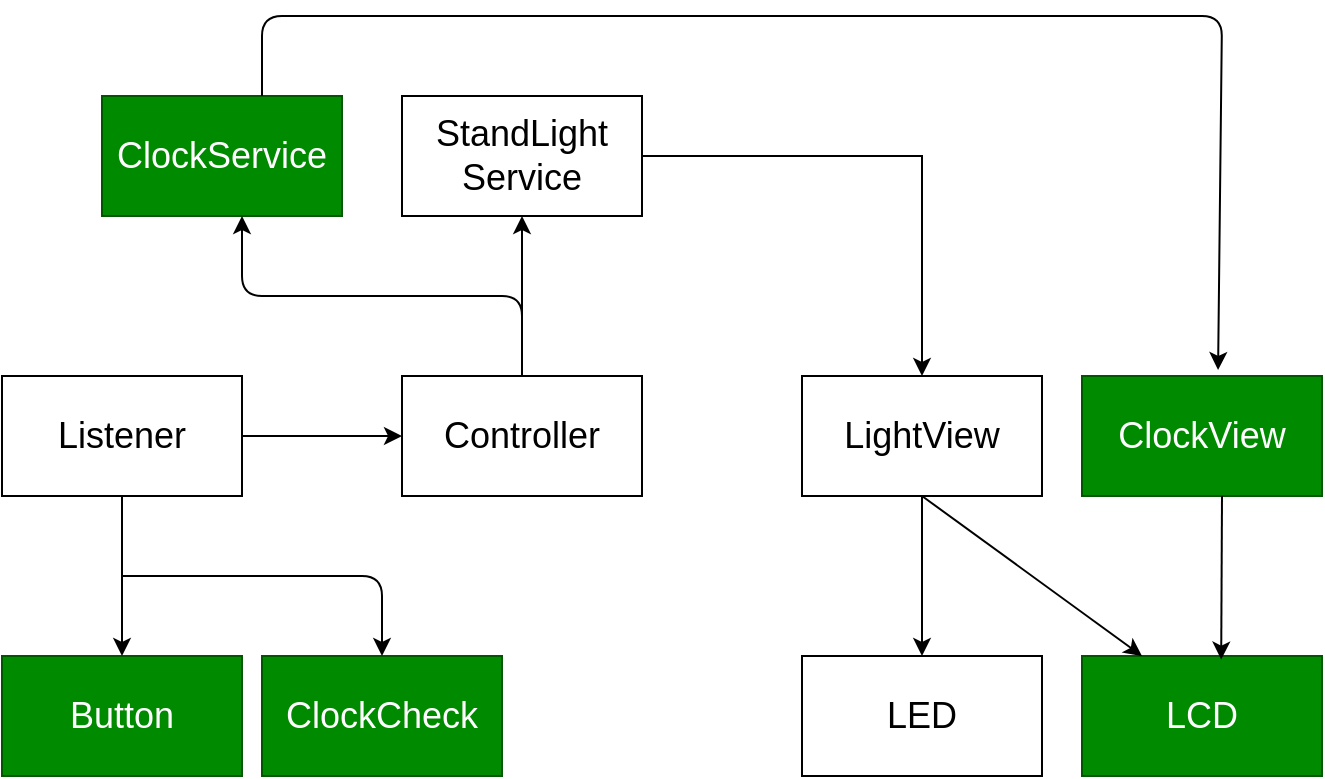 <mxfile>
    <diagram id="rwZVFnb9-4XuviEcM_qo" name="페이지-1">
        <mxGraphModel dx="734" dy="359" grid="1" gridSize="10" guides="1" tooltips="1" connect="1" arrows="1" fold="1" page="1" pageScale="1" pageWidth="827" pageHeight="1169" math="0" shadow="0">
            <root>
                <mxCell id="0"/>
                <mxCell id="1" parent="0"/>
                <mxCell id="2" value="Button" style="whiteSpace=wrap;html=1;fontSize=18;fillColor=#008a00;fontColor=#ffffff;strokeColor=#005700;" parent="1" vertex="1">
                    <mxGeometry x="110" y="400" width="120" height="60" as="geometry"/>
                </mxCell>
                <mxCell id="6" value="" style="edgeStyle=none;html=1;fontSize=18;" parent="1" source="4" target="2" edge="1">
                    <mxGeometry relative="1" as="geometry"/>
                </mxCell>
                <mxCell id="8" value="" style="edgeStyle=none;html=1;fontSize=18;" parent="1" source="4" target="7" edge="1">
                    <mxGeometry relative="1" as="geometry"/>
                </mxCell>
                <mxCell id="4" value="Listener" style="whiteSpace=wrap;html=1;fontSize=18;" parent="1" vertex="1">
                    <mxGeometry x="110" y="260" width="120" height="60" as="geometry"/>
                </mxCell>
                <mxCell id="14" value="" style="edgeStyle=none;html=1;fontSize=18;" parent="1" source="7" target="13" edge="1">
                    <mxGeometry relative="1" as="geometry"/>
                </mxCell>
                <mxCell id="7" value="Controller" style="whiteSpace=wrap;html=1;fontSize=18;" parent="1" vertex="1">
                    <mxGeometry x="310" y="260" width="120" height="60" as="geometry"/>
                </mxCell>
                <mxCell id="12" value="" style="edgeStyle=none;html=1;fontSize=18;" parent="1" source="9" target="11" edge="1">
                    <mxGeometry relative="1" as="geometry"/>
                </mxCell>
                <mxCell id="9" value="LightView" style="whiteSpace=wrap;html=1;fontSize=18;" parent="1" vertex="1">
                    <mxGeometry x="510" y="260" width="120" height="60" as="geometry"/>
                </mxCell>
                <mxCell id="11" value="LED" style="whiteSpace=wrap;html=1;fontSize=18;" parent="1" vertex="1">
                    <mxGeometry x="510" y="400" width="120" height="60" as="geometry"/>
                </mxCell>
                <mxCell id="15" style="edgeStyle=orthogonalEdgeStyle;html=1;exitX=1;exitY=0.5;exitDx=0;exitDy=0;entryX=0.5;entryY=0;entryDx=0;entryDy=0;fontSize=18;rounded=0;" parent="1" source="13" target="9" edge="1">
                    <mxGeometry relative="1" as="geometry"/>
                </mxCell>
                <mxCell id="13" value="StandLight&lt;br&gt;Service" style="whiteSpace=wrap;html=1;fontSize=18;" parent="1" vertex="1">
                    <mxGeometry x="310" y="120" width="120" height="60" as="geometry"/>
                </mxCell>
                <mxCell id="5AWAFgj_eRccJyb0xr2y-15" value="LCD" style="whiteSpace=wrap;html=1;fontSize=18;fillColor=#008a00;fontColor=#ffffff;strokeColor=#005700;" parent="1" vertex="1">
                    <mxGeometry x="650" y="400" width="120" height="60" as="geometry"/>
                </mxCell>
                <mxCell id="5AWAFgj_eRccJyb0xr2y-17" value="ClockService" style="whiteSpace=wrap;html=1;fontSize=18;fillColor=#008a00;fontColor=#ffffff;strokeColor=#005700;" parent="1" vertex="1">
                    <mxGeometry x="160" y="120" width="120" height="60" as="geometry"/>
                </mxCell>
                <mxCell id="5AWAFgj_eRccJyb0xr2y-18" value="" style="endArrow=classic;html=1;" parent="1" edge="1">
                    <mxGeometry width="50" height="50" relative="1" as="geometry">
                        <mxPoint x="370" y="260" as="sourcePoint"/>
                        <mxPoint x="230" y="180" as="targetPoint"/>
                        <Array as="points">
                            <mxPoint x="370" y="220"/>
                            <mxPoint x="230" y="220"/>
                        </Array>
                    </mxGeometry>
                </mxCell>
                <mxCell id="5AWAFgj_eRccJyb0xr2y-19" value="" style="endArrow=classic;html=1;entryX=0.567;entryY=-0.05;entryDx=0;entryDy=0;entryPerimeter=0;" parent="1" target="5AWAFgj_eRccJyb0xr2y-20" edge="1">
                    <mxGeometry width="50" height="50" relative="1" as="geometry">
                        <mxPoint x="240" y="120" as="sourcePoint"/>
                        <mxPoint x="720" y="250" as="targetPoint"/>
                        <Array as="points">
                            <mxPoint x="240" y="80"/>
                            <mxPoint x="720" y="80"/>
                        </Array>
                    </mxGeometry>
                </mxCell>
                <mxCell id="5AWAFgj_eRccJyb0xr2y-20" value="ClockView" style="whiteSpace=wrap;html=1;fontSize=18;fillColor=#008a00;fontColor=#ffffff;strokeColor=#005700;" parent="1" vertex="1">
                    <mxGeometry x="650" y="260" width="120" height="60" as="geometry"/>
                </mxCell>
                <mxCell id="5AWAFgj_eRccJyb0xr2y-22" value="" style="endArrow=classic;html=1;entryX=0.58;entryY=0.03;entryDx=0;entryDy=0;entryPerimeter=0;" parent="1" target="5AWAFgj_eRccJyb0xr2y-15" edge="1">
                    <mxGeometry width="50" height="50" relative="1" as="geometry">
                        <mxPoint x="720" y="320" as="sourcePoint"/>
                        <mxPoint x="770" y="270" as="targetPoint"/>
                    </mxGeometry>
                </mxCell>
                <mxCell id="5AWAFgj_eRccJyb0xr2y-23" value="ClockCheck" style="whiteSpace=wrap;html=1;fontSize=18;fillColor=#008a00;fontColor=#ffffff;strokeColor=#005700;" parent="1" vertex="1">
                    <mxGeometry x="240" y="400" width="120" height="60" as="geometry"/>
                </mxCell>
                <mxCell id="5AWAFgj_eRccJyb0xr2y-24" value="" style="endArrow=classic;html=1;entryX=0.5;entryY=0;entryDx=0;entryDy=0;" parent="1" target="5AWAFgj_eRccJyb0xr2y-23" edge="1">
                    <mxGeometry width="50" height="50" relative="1" as="geometry">
                        <mxPoint x="170" y="360" as="sourcePoint"/>
                        <mxPoint x="310" y="360" as="targetPoint"/>
                        <Array as="points">
                            <mxPoint x="300" y="360"/>
                        </Array>
                    </mxGeometry>
                </mxCell>
                <mxCell id="16" value="" style="endArrow=classic;html=1;entryX=0.25;entryY=0;entryDx=0;entryDy=0;" edge="1" parent="1" target="5AWAFgj_eRccJyb0xr2y-15">
                    <mxGeometry width="50" height="50" relative="1" as="geometry">
                        <mxPoint x="570" y="320" as="sourcePoint"/>
                        <mxPoint x="620" y="270" as="targetPoint"/>
                    </mxGeometry>
                </mxCell>
            </root>
        </mxGraphModel>
    </diagram>
    <diagram id="JMYObuIH1QSER_L9iBrt" name="페이지-2">
        <mxGraphModel dx="974" dy="359" grid="1" gridSize="10" guides="1" tooltips="1" connect="1" arrows="1" fold="1" page="1" pageScale="1" pageWidth="827" pageHeight="1169" background="none" math="0" shadow="0">
            <root>
                <mxCell id="Q607Y2rKxZQUFugG3BdK-0"/>
                <mxCell id="Q607Y2rKxZQUFugG3BdK-1" parent="Q607Y2rKxZQUFugG3BdK-0"/>
                <mxCell id="XUThxh31XiLSm-2z7mRA-0" value="Button" style="whiteSpace=wrap;html=1;fontSize=18;" parent="Q607Y2rKxZQUFugG3BdK-1" vertex="1">
                    <mxGeometry x="150" y="220" width="120" height="60" as="geometry"/>
                </mxCell>
                <mxCell id="XUThxh31XiLSm-2z7mRA-1" value="" style="edgeStyle=none;html=1;fontSize=18;" parent="Q607Y2rKxZQUFugG3BdK-1" source="XUThxh31XiLSm-2z7mRA-2" target="XUThxh31XiLSm-2z7mRA-0" edge="1">
                    <mxGeometry relative="1" as="geometry"/>
                </mxCell>
                <mxCell id="Xn4zP_rzqBb-KwKWEkbt-1" style="edgeStyle=orthogonalEdgeStyle;rounded=0;html=1;exitX=1;exitY=0.5;exitDx=0;exitDy=0;fontSize=18;" parent="Q607Y2rKxZQUFugG3BdK-1" source="XUThxh31XiLSm-2z7mRA-2" target="Xn4zP_rzqBb-KwKWEkbt-0" edge="1">
                    <mxGeometry relative="1" as="geometry"/>
                </mxCell>
                <mxCell id="XUThxh31XiLSm-2z7mRA-2" value="Listener" style="whiteSpace=wrap;html=1;fontSize=18;" parent="Q607Y2rKxZQUFugG3BdK-1" vertex="1">
                    <mxGeometry x="150" y="80" width="120" height="60" as="geometry"/>
                </mxCell>
                <mxCell id="XUThxh31XiLSm-2z7mRA-3" value="LED" style="whiteSpace=wrap;html=1;fontSize=18;" parent="Q607Y2rKxZQUFugG3BdK-1" vertex="1">
                    <mxGeometry x="540" y="220" width="120" height="60" as="geometry"/>
                </mxCell>
                <mxCell id="XUThxh31XiLSm-2z7mRA-6" value="이벤트 감시 기능" style="text;html=1;align=center;verticalAlign=middle;resizable=0;points=[];autosize=1;strokeColor=none;fillColor=none;fontSize=18;" parent="Q607Y2rKxZQUFugG3BdK-1" vertex="1">
                    <mxGeometry x="130" y="50" width="150" height="30" as="geometry"/>
                </mxCell>
                <mxCell id="z8fZrk0xQkMEeZACTWGU-1" style="edgeStyle=orthogonalEdgeStyle;rounded=0;html=1;exitX=1;exitY=0.5;exitDx=0;exitDy=0;entryX=0;entryY=0.5;entryDx=0;entryDy=0;fontSize=18;" parent="Q607Y2rKxZQUFugG3BdK-1" source="Xn4zP_rzqBb-KwKWEkbt-0" target="z8fZrk0xQkMEeZACTWGU-0" edge="1">
                    <mxGeometry relative="1" as="geometry"/>
                </mxCell>
                <mxCell id="Xn4zP_rzqBb-KwKWEkbt-0" value="controller" style="whiteSpace=wrap;html=1;fontSize=18;" parent="Q607Y2rKxZQUFugG3BdK-1" vertex="1">
                    <mxGeometry x="350" y="80" width="120" height="60" as="geometry"/>
                </mxCell>
                <mxCell id="z8fZrk0xQkMEeZACTWGU-2" style="edgeStyle=orthogonalEdgeStyle;rounded=0;html=1;exitX=0.5;exitY=1;exitDx=0;exitDy=0;fontSize=18;" parent="Q607Y2rKxZQUFugG3BdK-1" source="z8fZrk0xQkMEeZACTWGU-0" target="XUThxh31XiLSm-2z7mRA-3" edge="1">
                    <mxGeometry relative="1" as="geometry"/>
                </mxCell>
                <mxCell id="z8fZrk0xQkMEeZACTWGU-0" value="View" style="whiteSpace=wrap;html=1;fontSize=18;" parent="Q607Y2rKxZQUFugG3BdK-1" vertex="1">
                    <mxGeometry x="540" y="80" width="120" height="60" as="geometry"/>
                </mxCell>
                <mxCell id="_Sfnj0NwWYwx7ZMQ4_mJ-0" value="Data 분배" style="text;html=1;align=center;verticalAlign=middle;resizable=0;points=[];autosize=1;strokeColor=none;fillColor=none;fontSize=18;" parent="Q607Y2rKxZQUFugG3BdK-1" vertex="1">
                    <mxGeometry x="365" y="50" width="90" height="30" as="geometry"/>
                </mxCell>
                <mxCell id="_Sfnj0NwWYwx7ZMQ4_mJ-1" value="출력담당" style="text;html=1;align=center;verticalAlign=middle;resizable=0;points=[];autosize=1;strokeColor=none;fillColor=none;fontSize=18;" parent="Q607Y2rKxZQUFugG3BdK-1" vertex="1">
                    <mxGeometry x="555" y="50" width="90" height="30" as="geometry"/>
                </mxCell>
                <mxCell id="_Sfnj0NwWYwx7ZMQ4_mJ-2" value="밝기 조정 버튼" style="text;html=1;align=center;verticalAlign=middle;resizable=0;points=[];autosize=1;strokeColor=none;fillColor=none;fontSize=18;" parent="Q607Y2rKxZQUFugG3BdK-1" vertex="1">
                    <mxGeometry x="145" y="280" width="130" height="30" as="geometry"/>
                </mxCell>
                <mxCell id="_Sfnj0NwWYwx7ZMQ4_mJ-3" value="밝기에 따른 LED 개수 on/off" style="text;html=1;align=center;verticalAlign=middle;resizable=0;points=[];autosize=1;strokeColor=none;fillColor=none;fontSize=18;" parent="Q607Y2rKxZQUFugG3BdK-1" vertex="1">
                    <mxGeometry x="480" y="280" width="240" height="30" as="geometry"/>
                </mxCell>
                <mxCell id="_Sfnj0NwWYwx7ZMQ4_mJ-4" value="&lt;font style=&quot;font-size: 10px&quot;&gt;1&lt;/font&gt;" style="text;html=1;align=center;verticalAlign=middle;resizable=0;points=[];autosize=1;strokeColor=none;fillColor=none;fontSize=18;" parent="Q607Y2rKxZQUFugG3BdK-1" vertex="1">
                    <mxGeometry x="210" y="130" width="20" height="30" as="geometry"/>
                </mxCell>
                <mxCell id="_Sfnj0NwWYwx7ZMQ4_mJ-5" value="&lt;font style=&quot;font-size: 10px&quot;&gt;1&lt;/font&gt;" style="text;html=1;align=center;verticalAlign=middle;resizable=0;points=[];autosize=1;strokeColor=none;fillColor=none;fontSize=18;" parent="Q607Y2rKxZQUFugG3BdK-1" vertex="1">
                    <mxGeometry x="210" y="190" width="20" height="30" as="geometry"/>
                </mxCell>
                <mxCell id="_Sfnj0NwWYwx7ZMQ4_mJ-6" value="&lt;font style=&quot;font-size: 10px&quot;&gt;1&lt;/font&gt;" style="text;html=1;align=center;verticalAlign=middle;resizable=0;points=[];autosize=1;strokeColor=none;fillColor=none;fontSize=18;" parent="Q607Y2rKxZQUFugG3BdK-1" vertex="1">
                    <mxGeometry x="570" y="130" width="20" height="30" as="geometry"/>
                </mxCell>
                <mxCell id="_Sfnj0NwWYwx7ZMQ4_mJ-9" value="&lt;font style=&quot;font-size: 10px&quot;&gt;5&lt;/font&gt;" style="text;html=1;align=center;verticalAlign=middle;resizable=0;points=[];autosize=1;strokeColor=none;fillColor=none;fontSize=18;" parent="Q607Y2rKxZQUFugG3BdK-1" vertex="1">
                    <mxGeometry x="570" y="190" width="20" height="30" as="geometry"/>
                </mxCell>
            </root>
        </mxGraphModel>
    </diagram>
    <diagram id="ht8R60_hNru5M8OwtT-Q" name="페이지-3">
        <mxGraphModel dx="974" dy="359" grid="1" gridSize="10" guides="1" tooltips="1" connect="1" arrows="1" fold="1" page="1" pageScale="1" pageWidth="827" pageHeight="1169" math="0" shadow="0">
            <root>
                <mxCell id="p3mRSG3cKccDTSAAewCc-0"/>
                <mxCell id="p3mRSG3cKccDTSAAewCc-1" parent="p3mRSG3cKccDTSAAewCc-0"/>
                <mxCell id="L5CqpGbmgFwsVIx_IcjU-0" value="Button" style="whiteSpace=wrap;html=1;fontSize=18;" parent="p3mRSG3cKccDTSAAewCc-1" vertex="1">
                    <mxGeometry x="150" y="470" width="120" height="60" as="geometry"/>
                </mxCell>
                <mxCell id="L5CqpGbmgFwsVIx_IcjU-1" value="" style="edgeStyle=none;html=1;fontSize=18;" parent="p3mRSG3cKccDTSAAewCc-1" source="L5CqpGbmgFwsVIx_IcjU-3" target="L5CqpGbmgFwsVIx_IcjU-0" edge="1">
                    <mxGeometry relative="1" as="geometry"/>
                </mxCell>
                <mxCell id="L5CqpGbmgFwsVIx_IcjU-2" style="edgeStyle=orthogonalEdgeStyle;rounded=0;html=1;exitX=1;exitY=0.5;exitDx=0;exitDy=0;fontSize=18;" parent="p3mRSG3cKccDTSAAewCc-1" source="L5CqpGbmgFwsVIx_IcjU-3" target="L5CqpGbmgFwsVIx_IcjU-7" edge="1">
                    <mxGeometry relative="1" as="geometry"/>
                </mxCell>
                <mxCell id="L5CqpGbmgFwsVIx_IcjU-3" value="Listener" style="whiteSpace=wrap;html=1;fontSize=18;" parent="p3mRSG3cKccDTSAAewCc-1" vertex="1">
                    <mxGeometry x="150" y="330" width="120" height="60" as="geometry"/>
                </mxCell>
                <mxCell id="L5CqpGbmgFwsVIx_IcjU-4" value="LED" style="whiteSpace=wrap;html=1;fontSize=18;" parent="p3mRSG3cKccDTSAAewCc-1" vertex="1">
                    <mxGeometry x="540" y="470" width="120" height="60" as="geometry"/>
                </mxCell>
                <mxCell id="L5CqpGbmgFwsVIx_IcjU-5" value="이벤트 감시 기능" style="text;html=1;align=center;verticalAlign=middle;resizable=0;points=[];autosize=1;strokeColor=none;fillColor=none;fontSize=18;" parent="p3mRSG3cKccDTSAAewCc-1" vertex="1">
                    <mxGeometry x="130" y="300" width="150" height="30" as="geometry"/>
                </mxCell>
                <mxCell id="L5CqpGbmgFwsVIx_IcjU-7" value="controller" style="whiteSpace=wrap;html=1;fontSize=18;" parent="p3mRSG3cKccDTSAAewCc-1" vertex="1">
                    <mxGeometry x="350" y="330" width="120" height="60" as="geometry"/>
                </mxCell>
                <mxCell id="L5CqpGbmgFwsVIx_IcjU-8" style="edgeStyle=orthogonalEdgeStyle;rounded=0;html=1;exitX=0.5;exitY=1;exitDx=0;exitDy=0;fontSize=18;" parent="p3mRSG3cKccDTSAAewCc-1" source="L5CqpGbmgFwsVIx_IcjU-9" target="L5CqpGbmgFwsVIx_IcjU-4" edge="1">
                    <mxGeometry relative="1" as="geometry"/>
                </mxCell>
                <mxCell id="L5CqpGbmgFwsVIx_IcjU-9" value="View" style="whiteSpace=wrap;html=1;fontSize=18;" parent="p3mRSG3cKccDTSAAewCc-1" vertex="1">
                    <mxGeometry x="540" y="330" width="120" height="60" as="geometry"/>
                </mxCell>
                <mxCell id="L5CqpGbmgFwsVIx_IcjU-10" value="Data 분배" style="text;html=1;align=center;verticalAlign=middle;resizable=0;points=[];autosize=1;strokeColor=none;fillColor=none;fontSize=18;" parent="p3mRSG3cKccDTSAAewCc-1" vertex="1">
                    <mxGeometry x="365" y="400" width="90" height="30" as="geometry"/>
                </mxCell>
                <mxCell id="L5CqpGbmgFwsVIx_IcjU-11" value="출력담당" style="text;html=1;align=center;verticalAlign=middle;resizable=0;points=[];autosize=1;strokeColor=none;fillColor=none;fontSize=18;" parent="p3mRSG3cKccDTSAAewCc-1" vertex="1">
                    <mxGeometry x="555" y="300" width="90" height="30" as="geometry"/>
                </mxCell>
                <mxCell id="L5CqpGbmgFwsVIx_IcjU-12" value="밝기 조정 버튼" style="text;html=1;align=center;verticalAlign=middle;resizable=0;points=[];autosize=1;strokeColor=none;fillColor=none;fontSize=18;" parent="p3mRSG3cKccDTSAAewCc-1" vertex="1">
                    <mxGeometry x="145" y="530" width="130" height="30" as="geometry"/>
                </mxCell>
                <mxCell id="L5CqpGbmgFwsVIx_IcjU-13" value="밝기에 따른 LED 개수 on/off" style="text;html=1;align=center;verticalAlign=middle;resizable=0;points=[];autosize=1;strokeColor=none;fillColor=none;fontSize=18;" parent="p3mRSG3cKccDTSAAewCc-1" vertex="1">
                    <mxGeometry x="480" y="530" width="240" height="30" as="geometry"/>
                </mxCell>
                <mxCell id="L5CqpGbmgFwsVIx_IcjU-14" value="&lt;font style=&quot;font-size: 10px&quot;&gt;1&lt;/font&gt;" style="text;html=1;align=center;verticalAlign=middle;resizable=0;points=[];autosize=1;strokeColor=none;fillColor=none;fontSize=18;" parent="p3mRSG3cKccDTSAAewCc-1" vertex="1">
                    <mxGeometry x="210" y="380" width="20" height="30" as="geometry"/>
                </mxCell>
                <mxCell id="L5CqpGbmgFwsVIx_IcjU-15" value="&lt;font style=&quot;font-size: 10px&quot;&gt;1&lt;/font&gt;" style="text;html=1;align=center;verticalAlign=middle;resizable=0;points=[];autosize=1;strokeColor=none;fillColor=none;fontSize=18;" parent="p3mRSG3cKccDTSAAewCc-1" vertex="1">
                    <mxGeometry x="210" y="440" width="20" height="30" as="geometry"/>
                </mxCell>
                <mxCell id="L5CqpGbmgFwsVIx_IcjU-16" value="&lt;font style=&quot;font-size: 10px&quot;&gt;1&lt;/font&gt;" style="text;html=1;align=center;verticalAlign=middle;resizable=0;points=[];autosize=1;strokeColor=none;fillColor=none;fontSize=18;" parent="p3mRSG3cKccDTSAAewCc-1" vertex="1">
                    <mxGeometry x="570" y="380" width="20" height="30" as="geometry"/>
                </mxCell>
                <mxCell id="L5CqpGbmgFwsVIx_IcjU-17" value="&lt;font style=&quot;font-size: 10px&quot;&gt;5&lt;/font&gt;" style="text;html=1;align=center;verticalAlign=middle;resizable=0;points=[];autosize=1;strokeColor=none;fillColor=none;fontSize=18;" parent="p3mRSG3cKccDTSAAewCc-1" vertex="1">
                    <mxGeometry x="570" y="440" width="20" height="30" as="geometry"/>
                </mxCell>
                <mxCell id="L5CqpGbmgFwsVIx_IcjU-19" value="" style="endArrow=classic;html=1;" parent="p3mRSG3cKccDTSAAewCc-1" edge="1">
                    <mxGeometry width="50" height="50" relative="1" as="geometry">
                        <mxPoint x="409.5" y="330" as="sourcePoint"/>
                        <mxPoint x="409.5" y="260" as="targetPoint"/>
                        <Array as="points">
                            <mxPoint x="409.5" y="300"/>
                        </Array>
                    </mxGeometry>
                </mxCell>
                <mxCell id="L5CqpGbmgFwsVIx_IcjU-20" value="Service" style="whiteSpace=wrap;html=1;fontSize=18;" parent="p3mRSG3cKccDTSAAewCc-1" vertex="1">
                    <mxGeometry x="350" y="190" width="120" height="60" as="geometry"/>
                </mxCell>
                <mxCell id="L5CqpGbmgFwsVIx_IcjU-21" value="상태 머신" style="text;html=1;align=center;verticalAlign=middle;resizable=0;points=[];autosize=1;strokeColor=none;fillColor=none;fontSize=18;" parent="p3mRSG3cKccDTSAAewCc-1" vertex="1">
                    <mxGeometry x="365" y="160" width="90" height="30" as="geometry"/>
                </mxCell>
                <mxCell id="L5CqpGbmgFwsVIx_IcjU-23" value="" style="endArrow=classic;html=1;entryX=0.522;entryY=-0.033;entryDx=0;entryDy=0;entryPerimeter=0;" parent="p3mRSG3cKccDTSAAewCc-1" target="L5CqpGbmgFwsVIx_IcjU-11" edge="1">
                    <mxGeometry width="50" height="50" relative="1" as="geometry">
                        <mxPoint x="490" y="210" as="sourcePoint"/>
                        <mxPoint x="540" y="170" as="targetPoint"/>
                        <Array as="points">
                            <mxPoint x="602" y="210"/>
                        </Array>
                    </mxGeometry>
                </mxCell>
                <mxCell id="L5CqpGbmgFwsVIx_IcjU-24" value="&amp;lt;&amp;lt;enum&amp;gt;&amp;gt;&lt;br&gt;lightstate" style="whiteSpace=wrap;html=1;fontSize=18;" parent="p3mRSG3cKccDTSAAewCc-1" vertex="1">
                    <mxGeometry x="520" y="110" width="120" height="60" as="geometry"/>
                </mxCell>
                <mxCell id="L5CqpGbmgFwsVIx_IcjU-27" value="" style="endArrow=classic;html=1;" parent="p3mRSG3cKccDTSAAewCc-1" edge="1">
                    <mxGeometry width="50" height="50" relative="1" as="geometry">
                        <mxPoint x="620" y="290" as="sourcePoint"/>
                        <mxPoint x="620" y="180" as="targetPoint"/>
                    </mxGeometry>
                </mxCell>
                <mxCell id="L5CqpGbmgFwsVIx_IcjU-28" value="" style="endArrow=classic;html=1;" parent="p3mRSG3cKccDTSAAewCc-1" edge="1">
                    <mxGeometry width="50" height="50" relative="1" as="geometry">
                        <mxPoint x="405" y="160" as="sourcePoint"/>
                        <mxPoint x="510" y="140" as="targetPoint"/>
                        <Array as="points">
                            <mxPoint x="405" y="140"/>
                        </Array>
                    </mxGeometry>
                </mxCell>
            </root>
        </mxGraphModel>
    </diagram>
</mxfile>